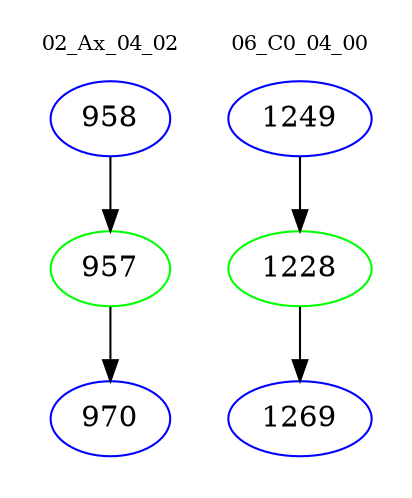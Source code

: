 digraph{
subgraph cluster_0 {
color = white
label = "02_Ax_04_02";
fontsize=10;
T0_958 [label="958", color="blue"]
T0_958 -> T0_957 [color="black"]
T0_957 [label="957", color="green"]
T0_957 -> T0_970 [color="black"]
T0_970 [label="970", color="blue"]
}
subgraph cluster_1 {
color = white
label = "06_C0_04_00";
fontsize=10;
T1_1249 [label="1249", color="blue"]
T1_1249 -> T1_1228 [color="black"]
T1_1228 [label="1228", color="green"]
T1_1228 -> T1_1269 [color="black"]
T1_1269 [label="1269", color="blue"]
}
}
